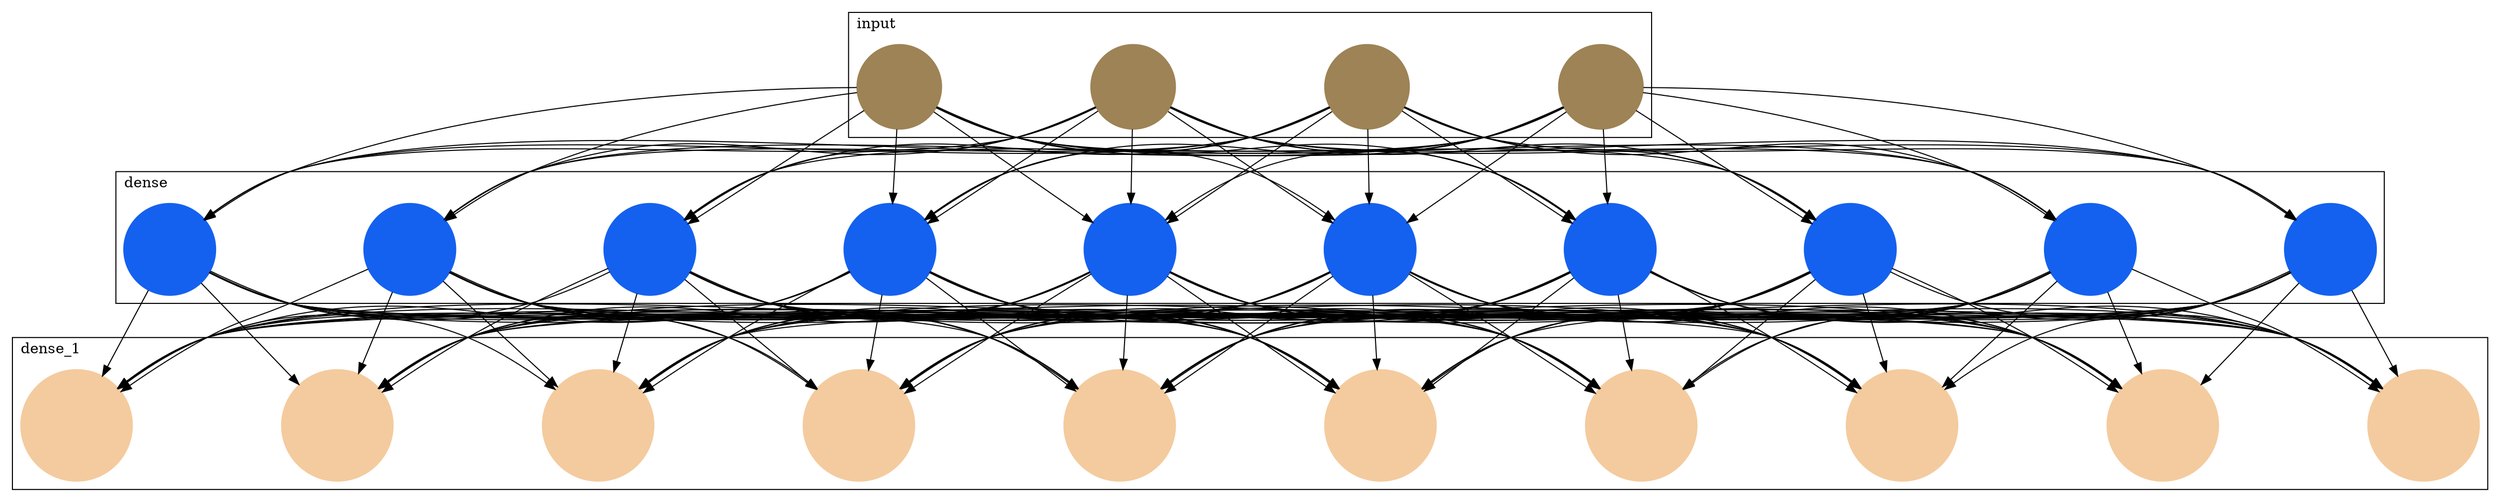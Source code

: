 digraph SimpleNN {
	graph [nodesep=2 ranksep=1 splines=true]
	node [shape=circle]
	subgraph cluster_0 {
		node [color="#9d8355" fontcolor="#9d8355" style=filled]
		height=5 label=input labeljust=l rank=same width=10
		input0
		input1
		input2
		input3
	}
	subgraph cluster_1 {
		node [color="#1461ef" fontcolor="#1461ef" style=filled]
		height=5 label=dense labeljust=l rank=same width=10
		dense0
		dense1
		dense2
		dense3
		dense4
		dense5
		dense6
		dense7
		dense8
		dense9
	}
	subgraph cluster_2 {
		node [color="#f4cb9e" fontcolor="#f4cb9e" style=filled]
		height=5 label=dense_1 labeljust=l rank=same width=10
		dense_10
		dense_11
		dense_12
		dense_13
		dense_14
		dense_15
		dense_16
		dense_17
		dense_18
		dense_19
	}
	input0 -> dense0
	input0 -> dense1
	input0 -> dense2
	input0 -> dense3
	input0 -> dense4
	input0 -> dense5
	input0 -> dense6
	input0 -> dense7
	input0 -> dense8
	input0 -> dense9
	input1 -> dense0
	input1 -> dense1
	input1 -> dense2
	input1 -> dense3
	input1 -> dense4
	input1 -> dense5
	input1 -> dense6
	input1 -> dense7
	input1 -> dense8
	input1 -> dense9
	input2 -> dense0
	input2 -> dense1
	input2 -> dense2
	input2 -> dense3
	input2 -> dense4
	input2 -> dense5
	input2 -> dense6
	input2 -> dense7
	input2 -> dense8
	input2 -> dense9
	input3 -> dense0
	input3 -> dense1
	input3 -> dense2
	input3 -> dense3
	input3 -> dense4
	input3 -> dense5
	input3 -> dense6
	input3 -> dense7
	input3 -> dense8
	input3 -> dense9
	dense0 -> dense_10
	dense0 -> dense_11
	dense0 -> dense_12
	dense0 -> dense_13
	dense0 -> dense_14
	dense0 -> dense_15
	dense0 -> dense_16
	dense0 -> dense_17
	dense0 -> dense_18
	dense0 -> dense_19
	dense1 -> dense_10
	dense1 -> dense_11
	dense1 -> dense_12
	dense1 -> dense_13
	dense1 -> dense_14
	dense1 -> dense_15
	dense1 -> dense_16
	dense1 -> dense_17
	dense1 -> dense_18
	dense1 -> dense_19
	dense2 -> dense_10
	dense2 -> dense_11
	dense2 -> dense_12
	dense2 -> dense_13
	dense2 -> dense_14
	dense2 -> dense_15
	dense2 -> dense_16
	dense2 -> dense_17
	dense2 -> dense_18
	dense2 -> dense_19
	dense3 -> dense_10
	dense3 -> dense_11
	dense3 -> dense_12
	dense3 -> dense_13
	dense3 -> dense_14
	dense3 -> dense_15
	dense3 -> dense_16
	dense3 -> dense_17
	dense3 -> dense_18
	dense3 -> dense_19
	dense4 -> dense_10
	dense4 -> dense_11
	dense4 -> dense_12
	dense4 -> dense_13
	dense4 -> dense_14
	dense4 -> dense_15
	dense4 -> dense_16
	dense4 -> dense_17
	dense4 -> dense_18
	dense4 -> dense_19
	dense5 -> dense_10
	dense5 -> dense_11
	dense5 -> dense_12
	dense5 -> dense_13
	dense5 -> dense_14
	dense5 -> dense_15
	dense5 -> dense_16
	dense5 -> dense_17
	dense5 -> dense_18
	dense5 -> dense_19
	dense6 -> dense_10
	dense6 -> dense_11
	dense6 -> dense_12
	dense6 -> dense_13
	dense6 -> dense_14
	dense6 -> dense_15
	dense6 -> dense_16
	dense6 -> dense_17
	dense6 -> dense_18
	dense6 -> dense_19
	dense7 -> dense_10
	dense7 -> dense_11
	dense7 -> dense_12
	dense7 -> dense_13
	dense7 -> dense_14
	dense7 -> dense_15
	dense7 -> dense_16
	dense7 -> dense_17
	dense7 -> dense_18
	dense7 -> dense_19
	dense8 -> dense_10
	dense8 -> dense_11
	dense8 -> dense_12
	dense8 -> dense_13
	dense8 -> dense_14
	dense8 -> dense_15
	dense8 -> dense_16
	dense8 -> dense_17
	dense8 -> dense_18
	dense8 -> dense_19
	dense9 -> dense_10
	dense9 -> dense_11
	dense9 -> dense_12
	dense9 -> dense_13
	dense9 -> dense_14
	dense9 -> dense_15
	dense9 -> dense_16
	dense9 -> dense_17
	dense9 -> dense_18
	dense9 -> dense_19
}
